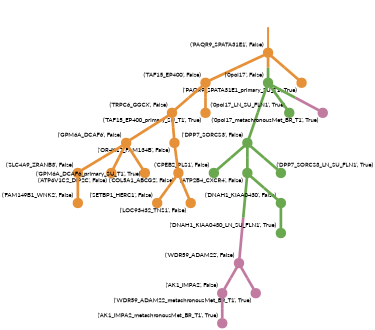 strict digraph  {
graph[splines=false]; nodesep=0.7; rankdir=TB; ranksep=0.6; forcelabels=true; dpi=600; size=2.5;
0 [color="#e69138ff", fillcolor="#e69138ff", fixedsize=true, fontname=Lato, fontsize="12pt", height="0.25", label="", penwidth=3, shape=circle, style=filled, xlabel="('PAQR9_SPATA31E1', False)"];
5 [color="#e69138ff", fillcolor="#e69138ff", fixedsize=true, fontname=Lato, fontsize="12pt", height="0.25", label="", penwidth=3, shape=circle, style=filled, xlabel="('TAF15_EP400', False)"];
17 [color="#6aa84fff", fillcolor="#6aa84fff", fixedsize=true, fontname=Lato, fontsize="12pt", height="0.25", label="", penwidth=3, shape=circle, style=filled, xlabel="('0pol17', False)"];
24 [color="#e69138ff", fillcolor="#e69138ff", fixedsize=true, fontname=Lato, fontsize="12pt", height="0.25", label="", penwidth=3, shape=circle, style=filled, xlabel="('PAQR9_SPATA31E1_primary_SU_T1', True)"];
1 [color="#c27ba0ff", fillcolor="#c27ba0ff", fixedsize=true, fontname=Lato, fontsize="12pt", height="0.25", label="", penwidth=3, shape=circle, style=filled, xlabel="('WDR59_ADAM22', False)"];
8 [color="#c27ba0ff", fillcolor="#c27ba0ff", fixedsize=true, fontname=Lato, fontsize="12pt", height="0.25", label="", penwidth=3, shape=circle, style=filled, xlabel="('AK1_IMPA2', False)"];
22 [color="#c27ba0ff", fillcolor="#c27ba0ff", fixedsize=true, fontname=Lato, fontsize="12pt", height="0.25", label="", penwidth=3, shape=circle, style=filled, xlabel="('WDR59_ADAM22_metachronousMet_BR_T1', True)"];
2 [color="#6aa84fff", fillcolor="#6aa84fff", fixedsize=true, fontname=Lato, fontsize="12pt", height="0.25", label="", penwidth=3, shape=circle, style=filled, xlabel="('DPP7_SORCS3', False)"];
4 [color="#6aa84fff", fillcolor="#6aa84fff", fixedsize=true, fontname=Lato, fontsize="12pt", height="0.25", label="", penwidth=3, shape=circle, style=filled, xlabel="('CPEB2_PLS1', False)"];
14 [color="#6aa84fff", fillcolor="#6aa84fff", fixedsize=true, fontname=Lato, fontsize="12pt", height="0.25", label="", penwidth=3, shape=circle, style=filled, xlabel="('ATP2B4_CXCR4', False)"];
19 [color="#6aa84fff", fillcolor="#6aa84fff", fixedsize=true, fontname=Lato, fontsize="12pt", height="0.25", label="", penwidth=3, shape=circle, style=filled, xlabel="('DPP7_SORCS3_LN_SU_FLN1', True)"];
11 [color="#e69138ff", fillcolor="#e69138ff", fixedsize=true, fontname=Lato, fontsize="12pt", height="0.25", label="", penwidth=3, shape=circle, style=filled, xlabel="('TRPC6_GGCX', False)"];
25 [color="#e69138ff", fillcolor="#e69138ff", fixedsize=true, fontname=Lato, fontsize="12pt", height="0.25", label="", penwidth=3, shape=circle, style=filled, xlabel="('TAF15_EP400_primary_SU_T1', True)"];
6 [color="#e69138ff", fillcolor="#e69138ff", fixedsize=true, fontname=Lato, fontsize="12pt", height="0.25", label="", penwidth=3, shape=circle, style=filled, xlabel="('GPM6A_DCAF6', False)"];
12 [color="#e69138ff", fillcolor="#e69138ff", fixedsize=true, fontname=Lato, fontsize="12pt", height="0.25", label="", penwidth=3, shape=circle, style=filled, xlabel="('SLC4A9_ZRANB3', False)"];
15 [color="#e69138ff", fillcolor="#e69138ff", fixedsize=true, fontname=Lato, fontsize="12pt", height="0.25", label="", penwidth=3, shape=circle, style=filled, xlabel="('ATP6V1C2_DIP2C', False)"];
26 [color="#e69138ff", fillcolor="#e69138ff", fixedsize=true, fontname=Lato, fontsize="12pt", height="0.25", label="", penwidth=3, shape=circle, style=filled, xlabel="('GPM6A_DCAF6_primary_SU_T1', True)"];
7 [color="#e69138ff", fillcolor="#e69138ff", fixedsize=true, fontname=Lato, fontsize="12pt", height="0.25", label="", penwidth=3, shape=circle, style=filled, xlabel="('COL5A1_ABCG2', False)"];
9 [color="#e69138ff", fillcolor="#e69138ff", fixedsize=true, fontname=Lato, fontsize="12pt", height="0.25", label="", penwidth=3, shape=circle, style=filled, xlabel="('SETBP1_HERC1', False)"];
13 [color="#e69138ff", fillcolor="#e69138ff", fixedsize=true, fontname=Lato, fontsize="12pt", height="0.25", label="", penwidth=3, shape=circle, style=filled, xlabel="('LOC93432_TNS1', False)"];
23 [color="#c27ba0ff", fillcolor="#c27ba0ff", fixedsize=true, fontname=Lato, fontsize="12pt", height="0.25", label="", penwidth=3, shape=circle, style=filled, xlabel="('AK1_IMPA2_metachronousMet_BR_T1', True)"];
10 [color="#6aa84fff", fillcolor="#6aa84fff", fixedsize=true, fontname=Lato, fontsize="12pt", height="0.25", label="", penwidth=3, shape=circle, style=filled, xlabel="('DNAH1_KIAA0430', False)"];
20 [color="#6aa84fff", fillcolor="#6aa84fff", fixedsize=true, fontname=Lato, fontsize="12pt", height="0.25", label="", penwidth=3, shape=circle, style=filled, xlabel="('DNAH1_KIAA0430_LN_SU_FLN1', True)"];
16 [color="#e69138ff", fillcolor="#e69138ff", fixedsize=true, fontname=Lato, fontsize="12pt", height="0.25", label="", penwidth=3, shape=circle, style=filled, xlabel="('OR4K17_FAM134B', False)"];
3 [color="#e69138ff", fillcolor="#e69138ff", fixedsize=true, fontname=Lato, fontsize="12pt", height="0.25", label="", penwidth=3, shape=circle, style=filled, xlabel="('FAM149B1_WNK2', False)"];
18 [color="#6aa84fff", fillcolor="#6aa84fff", fixedsize=true, fontname=Lato, fontsize="12pt", height="0.25", label="", penwidth=3, shape=circle, style=filled, xlabel="('0pol17_LN_SU_FLN1', True)"];
21 [color="#c27ba0ff", fillcolor="#c27ba0ff", fixedsize=true, fontname=Lato, fontsize="12pt", height="0.25", label="", penwidth=3, shape=circle, style=filled, xlabel="('0pol17_metachronousMet_BR_T1', True)"];
normal [label="", penwidth=3, style=invis, xlabel="('PAQR9_SPATA31E1', False)"];
0 -> 5  [arrowsize=0, color="#e69138ff;0.5:#e69138ff", minlen="1.4948453903198242", penwidth="5.5", style=solid];
0 -> 17  [arrowsize=0, color="#e69138ff;0.5:#6aa84fff", minlen="1.051546335220337", penwidth="5.5", style=solid];
0 -> 24  [arrowsize=0, color="#e69138ff;0.5:#e69138ff", minlen="1.051546335220337", penwidth="5.5", style=solid];
5 -> 11  [arrowsize=0, color="#e69138ff;0.5:#e69138ff", minlen="1.1649484634399414", penwidth="5.5", style=solid];
5 -> 25  [arrowsize=0, color="#e69138ff;0.5:#e69138ff", minlen="1.051546335220337", penwidth="5.5", style=solid];
17 -> 2  [arrowsize=0, color="#6aa84fff;0.5:#6aa84fff", minlen="2.6907215118408203", penwidth="5.5", style=solid];
17 -> 18  [arrowsize=0, color="#6aa84fff;0.5:#6aa84fff", minlen="1.051546335220337", penwidth="5.5", style=solid];
17 -> 21  [arrowsize=0, color="#6aa84fff;0.5:#c27ba0ff", minlen="1.051546335220337", penwidth="5.5", style=solid];
1 -> 8  [arrowsize=0, color="#c27ba0ff;0.5:#c27ba0ff", minlen="1.3092783689498901", penwidth="5.5", style=solid];
1 -> 22  [arrowsize=0, color="#c27ba0ff;0.5:#c27ba0ff", minlen="1.051546335220337", penwidth="5.5", style=solid];
8 -> 23  [arrowsize=0, color="#c27ba0ff;0.5:#c27ba0ff", minlen="1.051546335220337", penwidth="5.5", style=solid];
2 -> 4  [arrowsize=0, color="#6aa84fff;0.5:#6aa84fff", minlen="1.5360825061798096", penwidth="5.5", style=solid];
2 -> 14  [arrowsize=0, color="#6aa84fff;0.5:#6aa84fff", minlen="1.123711347579956", penwidth="5.5", style=solid];
2 -> 19  [arrowsize=0, color="#6aa84fff;0.5:#6aa84fff", minlen="1.051546335220337", penwidth="5.5", style=solid];
14 -> 1  [arrowsize=0, color="#6aa84fff;0.5:#c27ba0ff", minlen="3.0", penwidth="5.5", style=solid];
14 -> 10  [arrowsize=0, color="#6aa84fff;0.5:#6aa84fff", minlen="1.185567021369934", penwidth="5.5", style=solid];
11 -> 6  [arrowsize=0, color="#e69138ff;0.5:#e69138ff", minlen="1.3505154848098755", penwidth="5.5", style=solid];
11 -> 16  [arrowsize=0, color="#e69138ff;0.5:#e69138ff", minlen="1.1030927896499634", penwidth="5.5", style=solid];
6 -> 12  [arrowsize=0, color="#e69138ff;0.5:#e69138ff", minlen="1.123711347579956", penwidth="5.5", style=solid];
6 -> 15  [arrowsize=0, color="#e69138ff;0.5:#e69138ff", minlen="1.1030927896499634", penwidth="5.5", style=solid];
6 -> 26  [arrowsize=0, color="#e69138ff;0.5:#e69138ff", minlen="1.051546335220337", penwidth="5.5", style=solid];
12 -> 3  [arrowsize=0, color="#e69138ff;0.5:#e69138ff", minlen="1.701030969619751", penwidth="5.5", style=solid];
7 -> 9  [arrowsize=0, color="#e69138ff;0.5:#e69138ff", minlen="1.2061855792999268", penwidth="5.5", style=solid];
7 -> 13  [arrowsize=0, color="#e69138ff;0.5:#e69138ff", minlen="1.123711347579956", penwidth="5.5", style=solid];
10 -> 20  [arrowsize=0, color="#6aa84fff;0.5:#6aa84fff", minlen="1.051546335220337", penwidth="5.5", style=solid];
16 -> 7  [arrowsize=0, color="#e69138ff;0.5:#e69138ff", minlen="1.3298969268798828", penwidth="5.5", style=solid];
normal -> 0  [arrowsize=0, color="#e69138ff", label="", penwidth=4, style=solid];
}
